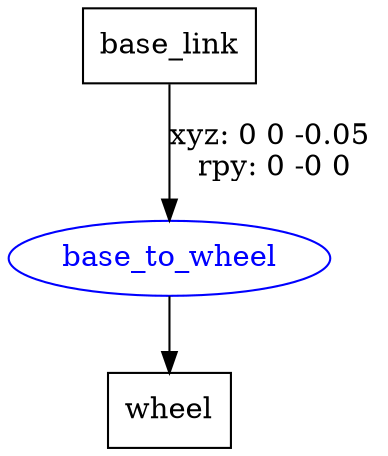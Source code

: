 digraph G {
node [shape=box];
"base_link" [label="base_link"];
"wheel" [label="wheel"];
node [shape=ellipse, color=blue, fontcolor=blue];
"base_link" -> "base_to_wheel" [label="xyz: 0 0 -0.05 \nrpy: 0 -0 0"]
"base_to_wheel" -> "wheel"
}
